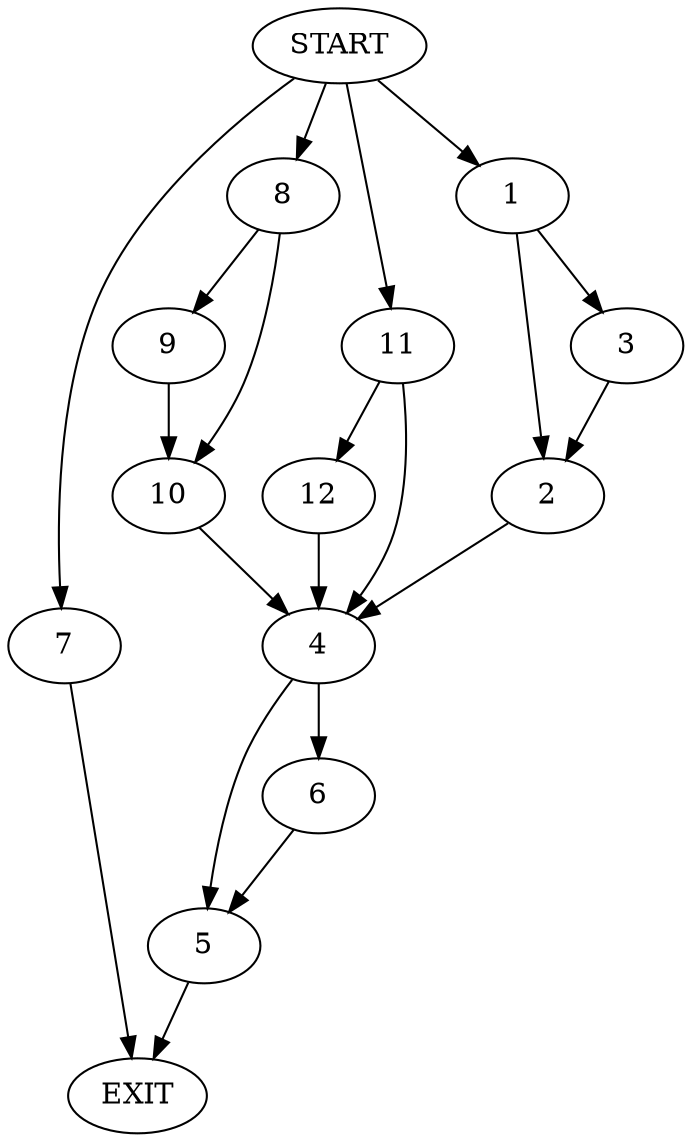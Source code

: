 digraph {
0 [label="START"]
13 [label="EXIT"]
0 -> 1
1 -> 2
1 -> 3
2 -> 4
3 -> 2
4 -> 5
4 -> 6
0 -> 7
7 -> 13
0 -> 8
8 -> 9
8 -> 10
10 -> 4
9 -> 10
0 -> 11
11 -> 12
11 -> 4
12 -> 4
5 -> 13
6 -> 5
}
